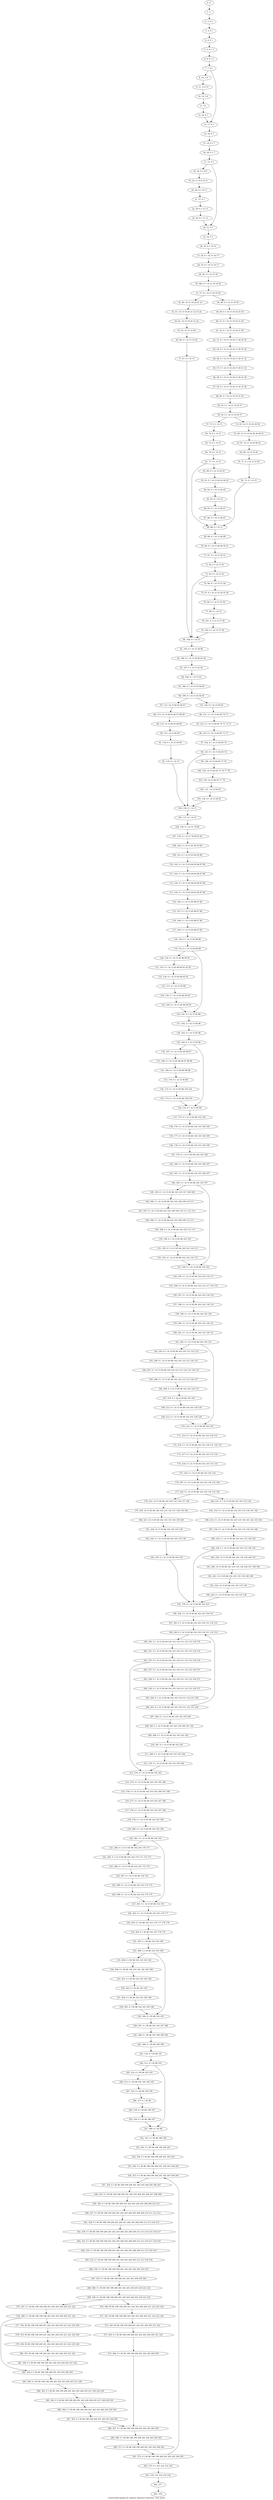 digraph G {
graph [label="Control-flow-graph for register allocator (function _test_start)"]
0[label="0, 0: "];
1[label="1, 1: "];
2[label="2, 2: 0 1 "];
3[label="3, 3: 0 1 "];
4[label="4, 4: 0 1 "];
5[label="5, 5: 0 1 2 "];
6[label="6, 6: 0 1 2 "];
7[label="7, 7: 0 1 "];
8[label="8, 10: 3 4 "];
9[label="9, 11: 3 4 5 6 "];
10[label="10, 12: 5 6 "];
11[label="11, 13: "];
12[label="12, 16: 0 1 "];
13[label="13, 17: 0 1 "];
14[label="14, 18: 0 1 "];
15[label="15, 19: 0 1 7 "];
16[label="16, 20: 0 1 7 "];
17[label="17, 21: 0 1 "];
18[label="18, 24: 0 1 8 9 "];
19[label="19, 25: 0 1 8 9 10 11 "];
20[label="20, 26: 0 1 10 11 "];
21[label="21, 27: 0 1 "];
22[label="22, 29: 0 1 12 13 "];
23[label="23, 30: 0 1 12 13 "];
24[label="24, 31: 0 1 "];
25[label="25, 32: 0 1 "];
26[label="26, 33: 0 1 14 15 "];
27[label="27, 34: 0 1 14 15 16 17 "];
28[label="28, 35: 0 1 14 15 16 17 "];
29[label="29, 36: 0 1 14 15 18 "];
30[label="30, 385: 0 1 14 15 18 19 20 "];
31[label="31, 37: 0 1 14 15 18 19 20 "];
32[label="32, 40: 14 15 19 20 21 22 "];
33[label="33, 41: 14 15 19 20 21 22 23 24 "];
34[label="34, 42: 14 15 19 20 23 24 "];
35[label="35, 43: 14 15 19 20 "];
36[label="36, 46: 0 1 14 15 19 20 "];
37[label="37, 47: 0 1 14 15 "];
38[label="38, 48: 0 1 14 15 19 20 "];
39[label="39, 49: 0 1 14 15 19 20 25 26 "];
40[label="40, 51: 0 1 14 15 19 20 25 26 "];
41[label="41, 52: 0 1 14 15 19 20 27 28 "];
42[label="42, 53: 0 1 14 15 19 20 27 28 29 30 "];
43[label="43, 54: 0 1 14 15 19 20 27 28 29 30 "];
44[label="44, 56: 0 1 14 15 19 20 27 28 31 32 "];
45[label="45, 57: 0 1 14 15 19 20 27 28 31 32 "];
46[label="46, 58: 0 1 14 15 19 20 27 28 33 34 "];
47[label="47, 59: 0 1 14 15 19 20 33 34 35 36 "];
48[label="48, 60: 0 1 14 15 19 20 35 36 "];
49[label="49, 61: 0 1 14 15 19 20 37 "];
50[label="50, 62: 0 1 14 15 19 20 37 "];
51[label="51, 65: 14 15 19 20 38 39 "];
52[label="52, 66: 14 15 19 20 38 39 40 41 "];
53[label="53, 67: 14 15 19 20 40 41 "];
54[label="54, 68: 14 15 19 20 "];
55[label="55, 71: 0 1 14 15 19 20 "];
56[label="56, 72: 0 1 14 15 "];
57[label="57, 73: 0 1 14 15 "];
58[label="58, 74: 0 1 14 15 "];
59[label="59, 75: 0 1 14 15 "];
60[label="60, 76: 0 1 14 15 "];
61[label="61, 77: 0 1 14 15 "];
62[label="62, 80: 0 1 14 15 42 43 "];
63[label="63, 81: 0 1 14 15 42 43 44 45 "];
64[label="64, 82: 0 1 14 15 44 45 "];
65[label="65, 83: 0 1 14 15 "];
66[label="66, 85: 0 1 14 15 46 47 "];
67[label="67, 86: 0 1 14 15 46 47 "];
68[label="68, 88: 0 1 14 15 "];
69[label="69, 89: 0 1 14 15 48 49 "];
70[label="70, 90: 0 1 14 15 48 49 50 51 "];
71[label="71, 91: 0 1 14 15 50 51 "];
72[label="72, 92: 0 1 14 15 52 "];
73[label="73, 93: 0 1 14 15 52 "];
74[label="74, 96: 0 1 14 15 53 54 "];
75[label="75, 97: 0 1 14 15 53 54 55 56 "];
76[label="76, 98: 0 1 14 15 55 56 "];
77[label="77, 99: 0 1 14 15 "];
78[label="78, 101: 0 1 14 15 57 58 "];
79[label="79, 102: 0 1 14 15 57 58 "];
80[label="80, 104: 0 1 14 15 "];
81[label="81, 105: 0 1 14 15 59 60 "];
82[label="82, 106: 0 1 14 15 59 60 61 62 "];
83[label="83, 107: 0 1 14 15 61 62 "];
84[label="84, 108: 0 1 14 15 63 "];
85[label="85, 386: 0 1 14 15 63 64 65 "];
86[label="86, 109: 0 1 14 15 63 64 65 "];
87[label="87, 112: 14 15 64 65 66 67 "];
88[label="88, 113: 14 15 64 65 66 67 68 69 "];
89[label="89, 114: 14 15 64 65 68 69 "];
90[label="90, 115: 14 15 64 65 "];
91[label="91, 118: 0 1 14 15 64 65 "];
92[label="92, 119: 0 1 14 15 "];
93[label="93, 120: 0 1 14 15 64 65 "];
94[label="94, 121: 0 1 14 15 64 65 70 71 "];
95[label="95, 122: 0 1 14 15 64 65 70 71 72 73 "];
96[label="96, 123: 0 1 14 15 64 65 72 73 "];
97[label="97, 124: 0 1 14 15 64 65 74 "];
98[label="98, 125: 0 1 14 15 64 65 74 "];
99[label="99, 128: 14 15 64 65 75 76 "];
100[label="100, 129: 14 15 64 65 75 76 77 78 "];
101[label="101, 130: 14 15 64 65 77 78 "];
102[label="102, 131: 14 15 64 65 "];
103[label="103, 134: 0 1 14 15 64 65 "];
104[label="104, 136: 0 1 14 15 "];
105[label="105, 137: 0 1 14 15 "];
106[label="106, 138: 0 1 14 15 79 80 "];
107[label="107, 139: 0 1 14 15 79 80 81 82 "];
108[label="108, 140: 0 1 14 15 81 82 83 84 "];
109[label="109, 141: 0 1 14 15 83 84 85 86 "];
110[label="110, 142: 0 1 14 15 83 84 85 86 87 88 "];
111[label="111, 143: 0 1 14 15 83 84 85 86 87 88 "];
112[label="112, 144: 0 1 14 15 83 84 85 86 87 88 "];
113[label="113, 145: 0 1 14 15 83 84 85 86 87 88 "];
114[label="114, 146: 0 1 14 15 85 86 87 88 "];
115[label="115, 147: 0 1 14 15 85 86 87 88 "];
116[label="116, 148: 0 1 14 15 85 86 87 88 "];
117[label="117, 149: 0 1 14 15 85 86 87 88 "];
118[label="118, 150: 0 1 14 15 85 86 89 "];
119[label="119, 151: 0 1 14 15 85 86 89 "];
120[label="120, 154: 0 1 14 15 85 86 90 91 "];
121[label="121, 155: 0 1 14 15 85 86 90 91 92 93 "];
122[label="122, 156: 0 1 14 15 85 86 92 93 "];
123[label="123, 157: 0 1 14 15 85 86 "];
124[label="124, 159: 0 1 14 15 85 86 94 95 "];
125[label="125, 160: 0 1 14 15 85 86 94 95 "];
126[label="126, 161: 0 1 14 15 85 86 "];
127[label="127, 162: 0 1 14 15 85 86 "];
128[label="128, 163: 0 1 14 15 85 86 "];
129[label="129, 164: 0 1 14 15 85 86 "];
130[label="130, 167: 0 1 14 15 85 86 96 97 "];
131[label="131, 168: 0 1 14 15 85 86 96 97 98 99 "];
132[label="132, 169: 0 1 14 15 85 86 98 99 "];
133[label="133, 170: 0 1 14 15 85 86 "];
134[label="134, 172: 0 1 14 15 85 86 100 101 "];
135[label="135, 173: 0 1 14 15 85 86 100 101 "];
136[label="136, 174: 0 1 14 15 85 86 "];
137[label="137, 175: 0 1 14 15 85 86 102 103 "];
138[label="138, 176: 0 1 14 15 85 86 102 103 104 105 "];
139[label="139, 177: 0 1 14 15 85 86 102 103 104 105 "];
140[label="140, 178: 0 1 14 15 85 86 102 103 104 105 "];
141[label="141, 179: 0 1 14 15 85 86 102 103 106 "];
142[label="142, 180: 0 1 14 15 85 86 102 103 106 107 "];
143[label="143, 181: 0 1 14 15 85 86 102 103 106 107 "];
144[label="144, 182: 0 1 14 15 85 86 102 103 107 "];
145[label="145, 185: 0 1 14 15 85 86 102 103 107 108 109 "];
146[label="146, 186: 0 1 14 15 85 86 102 103 108 109 110 111 "];
147[label="147, 187: 0 1 14 15 85 86 102 103 108 109 110 111 112 113 "];
148[label="148, 188: 0 1 14 15 85 86 102 103 108 109 112 113 "];
149[label="149, 189: 0 1 14 15 85 86 102 103 112 113 "];
150[label="150, 190: 0 1 14 15 85 86 102 103 "];
151[label="151, 192: 0 1 14 15 85 86 102 103 114 115 "];
152[label="152, 193: 0 1 14 15 85 86 102 103 114 115 "];
153[label="153, 194: 0 1 14 15 85 86 102 103 "];
154[label="154, 195: 0 1 14 15 85 86 102 103 116 117 "];
155[label="155, 196: 0 1 14 15 85 86 102 103 116 117 118 119 "];
156[label="156, 197: 0 1 14 15 85 86 102 103 118 119 "];
157[label="157, 198: 0 1 14 15 85 86 102 103 118 119 "];
158[label="158, 199: 0 1 14 15 85 86 102 103 120 "];
159[label="159, 200: 0 1 14 15 85 86 102 103 120 121 "];
160[label="160, 201: 0 1 14 15 85 86 102 103 120 121 "];
161[label="161, 202: 0 1 14 15 85 86 102 103 121 "];
162[label="162, 205: 0 1 14 15 85 86 102 103 121 122 123 "];
163[label="163, 206: 0 1 14 15 85 86 102 103 122 123 124 125 "];
164[label="164, 207: 0 1 14 15 85 86 102 103 122 123 124 125 126 127 "];
165[label="165, 208: 0 1 14 15 85 86 102 103 122 123 126 127 "];
166[label="166, 209: 0 1 14 15 85 86 102 103 126 127 "];
167[label="167, 210: 0 1 14 15 85 86 102 103 "];
168[label="168, 212: 0 1 14 15 85 86 102 103 128 129 "];
169[label="169, 213: 0 1 14 15 85 86 102 103 128 129 "];
170[label="170, 214: 0 1 14 15 85 86 102 103 "];
171[label="171, 215: 0 1 14 15 85 86 102 103 130 131 "];
172[label="172, 216: 0 1 14 15 85 86 102 103 130 131 132 133 "];
173[label="173, 217: 0 1 14 15 85 86 102 103 132 133 "];
174[label="174, 218: 0 1 14 15 85 86 102 103 132 133 "];
175[label="175, 219: 0 1 14 15 85 86 102 103 134 "];
176[label="176, 387: 0 1 14 15 85 86 102 103 134 135 136 "];
177[label="177, 220: 0 1 14 15 85 86 102 103 134 135 136 "];
178[label="178, 223: 14 15 85 86 102 103 135 136 137 138 "];
179[label="179, 224: 14 15 85 86 102 103 135 136 137 138 139 140 "];
180[label="180, 225: 14 15 85 86 102 103 135 136 139 140 "];
181[label="181, 226: 14 15 85 86 102 103 135 136 "];
182[label="182, 229: 0 1 14 15 85 86 102 103 135 136 "];
183[label="183, 230: 0 1 14 15 85 86 102 103 "];
184[label="184, 231: 0 1 14 15 85 86 102 103 135 136 "];
185[label="185, 232: 0 1 14 15 85 86 102 103 135 136 141 142 "];
186[label="186, 233: 0 1 14 15 85 86 102 103 135 136 141 142 143 144 "];
187[label="187, 234: 0 1 14 15 85 86 102 103 135 136 143 144 "];
188[label="188, 235: 0 1 14 15 85 86 102 103 135 136 145 "];
189[label="189, 236: 0 1 14 15 85 86 102 103 135 136 145 "];
190[label="190, 239: 14 15 85 86 102 103 135 136 146 147 "];
191[label="191, 240: 14 15 85 86 102 103 135 136 146 147 148 149 "];
192[label="192, 241: 14 15 85 86 102 103 135 136 148 149 "];
193[label="193, 242: 14 15 85 86 102 103 135 136 "];
194[label="194, 245: 0 1 14 15 85 86 102 103 135 136 "];
195[label="195, 379: 0 1 14 15 85 86 102 103 "];
196[label="196, 256: 0 1 14 15 85 86 102 103 150 151 "];
197[label="197, 381: 0 1 14 15 85 86 102 103 150 151 152 153 "];
198[label="198, 249: 0 1 14 15 85 86 102 103 150 151 152 153 "];
199[label="199, 250: 0 1 14 15 85 86 102 103 150 151 152 153 154 155 "];
200[label="200, 251: 0 1 14 15 85 86 102 103 150 151 152 153 154 155 "];
201[label="201, 253: 0 1 14 15 85 86 102 103 150 151 152 153 154 155 "];
202[label="202, 257: 0 1 14 15 85 86 102 103 150 151 152 153 156 157 "];
203[label="203, 258: 0 1 14 15 85 86 102 103 150 151 152 153 156 157 "];
204[label="204, 259: 0 1 14 15 85 86 102 103 150 151 152 153 156 157 "];
205[label="205, 260: 0 1 14 15 85 86 102 103 150 151 152 153 158 "];
206[label="206, 261: 0 1 14 15 85 86 102 103 150 151 152 153 158 "];
207[label="207, 264: 0 1 14 15 85 86 102 103 159 160 "];
208[label="208, 265: 0 1 14 15 85 86 102 103 159 160 161 162 "];
209[label="209, 266: 0 1 14 15 85 86 102 103 161 162 "];
210[label="210, 267: 0 1 14 15 85 86 102 103 "];
211[label="211, 269: 0 1 14 15 85 86 102 103 163 164 "];
212[label="212, 270: 0 1 14 15 85 86 102 103 163 164 "];
213[label="213, 274: 0 1 14 15 85 86 102 103 "];
214[label="214, 275: 0 1 14 15 85 86 102 103 165 166 "];
215[label="215, 276: 0 1 14 15 85 86 102 103 165 166 167 168 "];
216[label="216, 277: 0 1 14 15 85 86 102 103 167 168 "];
217[label="217, 278: 0 1 14 15 85 86 102 103 167 168 "];
218[label="218, 279: 0 1 14 15 85 86 102 103 169 "];
219[label="219, 280: 0 1 14 15 85 86 102 103 169 "];
220[label="220, 281: 0 1 14 15 85 86 102 103 "];
221[label="221, 284: 0 1 14 15 85 86 102 103 170 171 "];
222[label="222, 285: 0 1 14 15 85 86 102 103 170 171 172 173 "];
223[label="223, 286: 0 1 14 15 85 86 102 103 172 173 "];
224[label="224, 287: 0 1 14 15 85 86 102 103 "];
225[label="225, 289: 0 1 14 15 85 86 102 103 174 175 "];
226[label="226, 290: 0 1 14 15 85 86 102 103 174 175 "];
227[label="227, 291: 0 1 14 15 85 86 102 103 "];
228[label="228, 292: 0 1 14 15 85 86 102 103 176 177 "];
229[label="229, 293: 0 1 85 86 102 103 176 177 178 179 "];
230[label="230, 294: 0 1 85 86 102 103 178 179 "];
231[label="231, 295: 0 1 85 86 102 103 180 "];
232[label="232, 296: 0 1 85 86 102 103 180 "];
233[label="233, 299: 0 1 85 86 102 103 181 182 "];
234[label="234, 300: 0 1 85 86 102 103 181 182 183 184 "];
235[label="235, 301: 0 1 85 86 102 103 183 184 "];
236[label="236, 302: 0 1 85 86 102 103 "];
237[label="237, 304: 0 1 85 86 102 103 185 186 "];
238[label="238, 305: 0 1 85 86 102 103 185 186 "];
239[label="239, 306: 0 1 85 86 102 103 "];
240[label="240, 307: 0 1 85 86 102 103 187 188 "];
241[label="241, 308: 0 1 85 86 187 188 189 190 "];
242[label="242, 309: 0 1 85 86 189 190 "];
243[label="243, 310: 0 1 85 86 191 "];
244[label="244, 311: 0 1 85 86 191 "];
245[label="245, 314: 0 1 85 86 192 193 "];
246[label="246, 315: 0 1 85 86 192 193 194 195 "];
247[label="247, 316: 0 1 85 86 194 195 "];
248[label="248, 317: 0 1 85 86 "];
249[label="249, 319: 0 1 85 86 196 197 "];
250[label="250, 320: 0 1 85 86 196 197 "];
251[label="251, 380: 0 1 85 86 "];
252[label="252, 351: 0 1 85 86 198 199 "];
253[label="253, 361: 0 1 85 86 198 199 200 201 "];
254[label="254, 339: 0 1 85 86 198 199 200 201 202 203 "];
255[label="255, 382: 0 1 85 86 198 199 200 201 202 203 204 205 "];
256[label="256, 323: 0 1 85 86 198 199 200 201 202 203 204 205 "];
257[label="257, 324: 0 1 85 86 198 199 200 201 202 203 204 205 206 207 "];
258[label="258, 325: 0 1 85 86 198 199 200 201 202 203 204 205 206 207 208 209 "];
259[label="259, 326: 0 1 85 86 198 199 200 201 202 203 204 205 208 209 210 211 "];
260[label="260, 327: 0 1 85 86 198 199 200 201 202 203 204 205 208 209 210 211 212 213 "];
261[label="261, 329: 0 1 85 86 198 199 200 201 202 203 204 205 208 209 212 213 214 215 "];
262[label="262, 330: 0 1 85 86 198 199 200 201 202 203 204 205 208 209 212 213 214 215 216 217 "];
263[label="263, 331: 0 1 85 86 198 199 200 201 202 203 204 205 208 209 212 213 216 217 218 219 "];
264[label="264, 332: 0 1 85 86 198 199 200 201 202 203 204 205 208 209 212 213 218 219 "];
265[label="265, 333: 0 1 85 86 198 199 200 201 202 203 204 205 212 213 218 219 "];
266[label="266, 334: 0 1 85 86 198 199 200 201 202 203 204 205 218 219 "];
267[label="267, 335: 0 1 85 86 198 199 200 201 202 203 204 205 220 "];
268[label="268, 388: 0 1 85 86 198 199 200 201 202 203 204 205 220 221 222 "];
269[label="269, 336: 0 1 85 86 198 199 200 201 202 203 204 205 220 221 222 "];
270[label="270, 340: 85 86 198 199 200 201 202 203 204 205 221 222 223 224 "];
271[label="271, 341: 85 86 198 199 200 201 202 203 204 205 221 222 223 224 "];
272[label="272, 342: 85 86 198 199 200 201 202 203 204 205 221 222 "];
273[label="273, 345: 0 1 85 86 198 199 200 201 202 203 204 205 221 222 "];
274[label="274, 346: 0 1 85 86 198 199 200 201 202 203 204 205 "];
275[label="275, 347: 0 1 85 86 198 199 200 201 202 203 204 205 221 222 "];
276[label="276, 348: 0 1 85 86 198 199 200 201 202 203 204 205 221 222 "];
277[label="277, 352: 85 86 198 199 200 201 202 203 204 205 221 222 225 226 "];
278[label="278, 353: 85 86 198 199 200 201 202 203 204 205 221 222 225 226 "];
279[label="279, 354: 85 86 198 199 200 201 202 203 204 205 221 222 225 226 "];
280[label="280, 355: 85 86 198 199 200 201 202 203 204 205 221 222 "];
281[label="281, 358: 0 1 85 86 198 199 200 201 202 203 204 205 221 222 "];
282[label="282, 359: 0 1 85 86 198 199 200 201 202 203 204 205 "];
283[label="283, 360: 0 1 85 86 198 199 200 201 202 203 204 205 227 228 "];
284[label="284, 362: 0 1 85 86 198 199 200 201 202 203 204 205 227 228 229 230 "];
285[label="285, 363: 0 1 85 86 198 199 200 201 202 203 204 205 227 228 229 230 "];
286[label="286, 364: 0 1 85 86 198 199 200 201 202 203 204 205 229 230 "];
287[label="287, 365: 0 1 85 86 198 199 200 201 202 203 204 205 "];
288[label="288, 367: 0 1 85 86 198 199 200 201 202 203 204 205 "];
289[label="289, 369: 0 1 85 86 198 199 200 201 202 203 204 205 "];
290[label="290, 371: 0 1 85 86 198 199 200 201 202 203 204 205 "];
291[label="291, 372: 0 1 85 86 198 199 200 201 202 203 204 205 "];
292[label="292, 375: 0 1 231 232 233 234 "];
293[label="293, 376: 231 232 233 234 "];
294[label="294, 377: "];
295[label="295, 378: "];
0->1 ;
1->2 ;
2->3 ;
3->4 ;
4->5 ;
5->6 ;
6->7 ;
7->8 ;
7->13 ;
8->9 ;
9->10 ;
10->11 ;
11->12 ;
12->13 ;
13->14 ;
14->15 ;
15->16 ;
16->17 ;
17->18 ;
17->24 ;
18->19 ;
19->20 ;
20->21 ;
21->22 ;
22->23 ;
23->24 ;
24->25 ;
25->26 ;
26->27 ;
27->28 ;
28->29 ;
29->30 ;
30->31 ;
31->32 ;
31->38 ;
32->33 ;
33->34 ;
34->35 ;
35->36 ;
36->37 ;
37->80 ;
38->39 ;
39->40 ;
40->41 ;
41->42 ;
42->43 ;
43->44 ;
44->45 ;
45->46 ;
46->47 ;
47->48 ;
48->49 ;
49->50 ;
50->51 ;
50->57 ;
51->52 ;
52->53 ;
53->54 ;
54->55 ;
55->56 ;
56->68 ;
57->58 ;
58->59 ;
59->60 ;
60->61 ;
61->62 ;
61->68 ;
62->63 ;
63->64 ;
64->65 ;
65->66 ;
66->67 ;
67->68 ;
68->69 ;
69->70 ;
70->71 ;
71->72 ;
72->73 ;
73->74 ;
73->80 ;
74->75 ;
75->76 ;
76->77 ;
77->78 ;
78->79 ;
79->80 ;
80->81 ;
81->82 ;
82->83 ;
83->84 ;
84->85 ;
85->86 ;
86->87 ;
86->93 ;
87->88 ;
88->89 ;
89->90 ;
90->91 ;
91->92 ;
92->104 ;
93->94 ;
94->95 ;
95->96 ;
96->97 ;
97->98 ;
98->99 ;
98->104 ;
99->100 ;
100->101 ;
101->102 ;
102->103 ;
103->104 ;
104->105 ;
105->106 ;
106->107 ;
107->108 ;
108->109 ;
109->110 ;
110->111 ;
111->112 ;
112->113 ;
113->114 ;
114->115 ;
115->116 ;
116->117 ;
117->118 ;
118->119 ;
119->120 ;
119->126 ;
120->121 ;
121->122 ;
122->123 ;
123->124 ;
124->125 ;
125->126 ;
126->127 ;
127->128 ;
128->129 ;
129->130 ;
129->136 ;
130->131 ;
131->132 ;
132->133 ;
133->134 ;
134->135 ;
135->136 ;
136->137 ;
137->138 ;
138->139 ;
139->140 ;
140->141 ;
141->142 ;
142->143 ;
143->144 ;
144->145 ;
144->153 ;
145->146 ;
146->147 ;
147->148 ;
148->149 ;
149->150 ;
150->151 ;
151->152 ;
152->153 ;
153->154 ;
154->155 ;
155->156 ;
156->157 ;
157->158 ;
158->159 ;
159->160 ;
160->161 ;
161->162 ;
161->170 ;
162->163 ;
163->164 ;
164->165 ;
165->166 ;
166->167 ;
167->168 ;
168->169 ;
169->170 ;
170->171 ;
171->172 ;
172->173 ;
173->174 ;
174->175 ;
175->176 ;
176->177 ;
177->178 ;
177->184 ;
178->179 ;
179->180 ;
180->181 ;
181->182 ;
182->183 ;
183->195 ;
184->185 ;
185->186 ;
186->187 ;
187->188 ;
188->189 ;
189->190 ;
189->195 ;
190->191 ;
191->192 ;
192->193 ;
193->194 ;
194->195 ;
195->196 ;
196->197 ;
197->198 ;
198->199 ;
199->200 ;
200->201 ;
201->202 ;
201->213 ;
202->203 ;
203->204 ;
204->205 ;
205->206 ;
206->207 ;
206->198 ;
207->208 ;
208->209 ;
209->210 ;
210->211 ;
211->212 ;
212->213 ;
213->214 ;
214->215 ;
215->216 ;
216->217 ;
217->218 ;
218->219 ;
219->220 ;
220->221 ;
220->227 ;
221->222 ;
222->223 ;
223->224 ;
224->225 ;
225->226 ;
226->227 ;
227->228 ;
228->229 ;
229->230 ;
230->231 ;
231->232 ;
232->233 ;
232->239 ;
233->234 ;
234->235 ;
235->236 ;
236->237 ;
237->238 ;
238->239 ;
239->240 ;
240->241 ;
241->242 ;
242->243 ;
243->244 ;
244->245 ;
244->251 ;
245->246 ;
246->247 ;
247->248 ;
248->249 ;
249->250 ;
250->251 ;
251->252 ;
252->253 ;
253->254 ;
254->255 ;
255->256 ;
256->257 ;
257->258 ;
258->259 ;
259->260 ;
260->261 ;
261->262 ;
262->263 ;
263->264 ;
264->265 ;
265->266 ;
266->267 ;
267->268 ;
268->269 ;
269->270 ;
269->275 ;
270->271 ;
271->272 ;
272->273 ;
273->274 ;
274->288 ;
275->276 ;
276->277 ;
276->282 ;
277->278 ;
278->279 ;
279->280 ;
280->281 ;
281->282 ;
282->283 ;
283->284 ;
284->285 ;
285->286 ;
286->287 ;
287->288 ;
288->289 ;
289->290 ;
290->291 ;
291->292 ;
291->256 ;
292->293 ;
293->294 ;
294->295 ;
}
